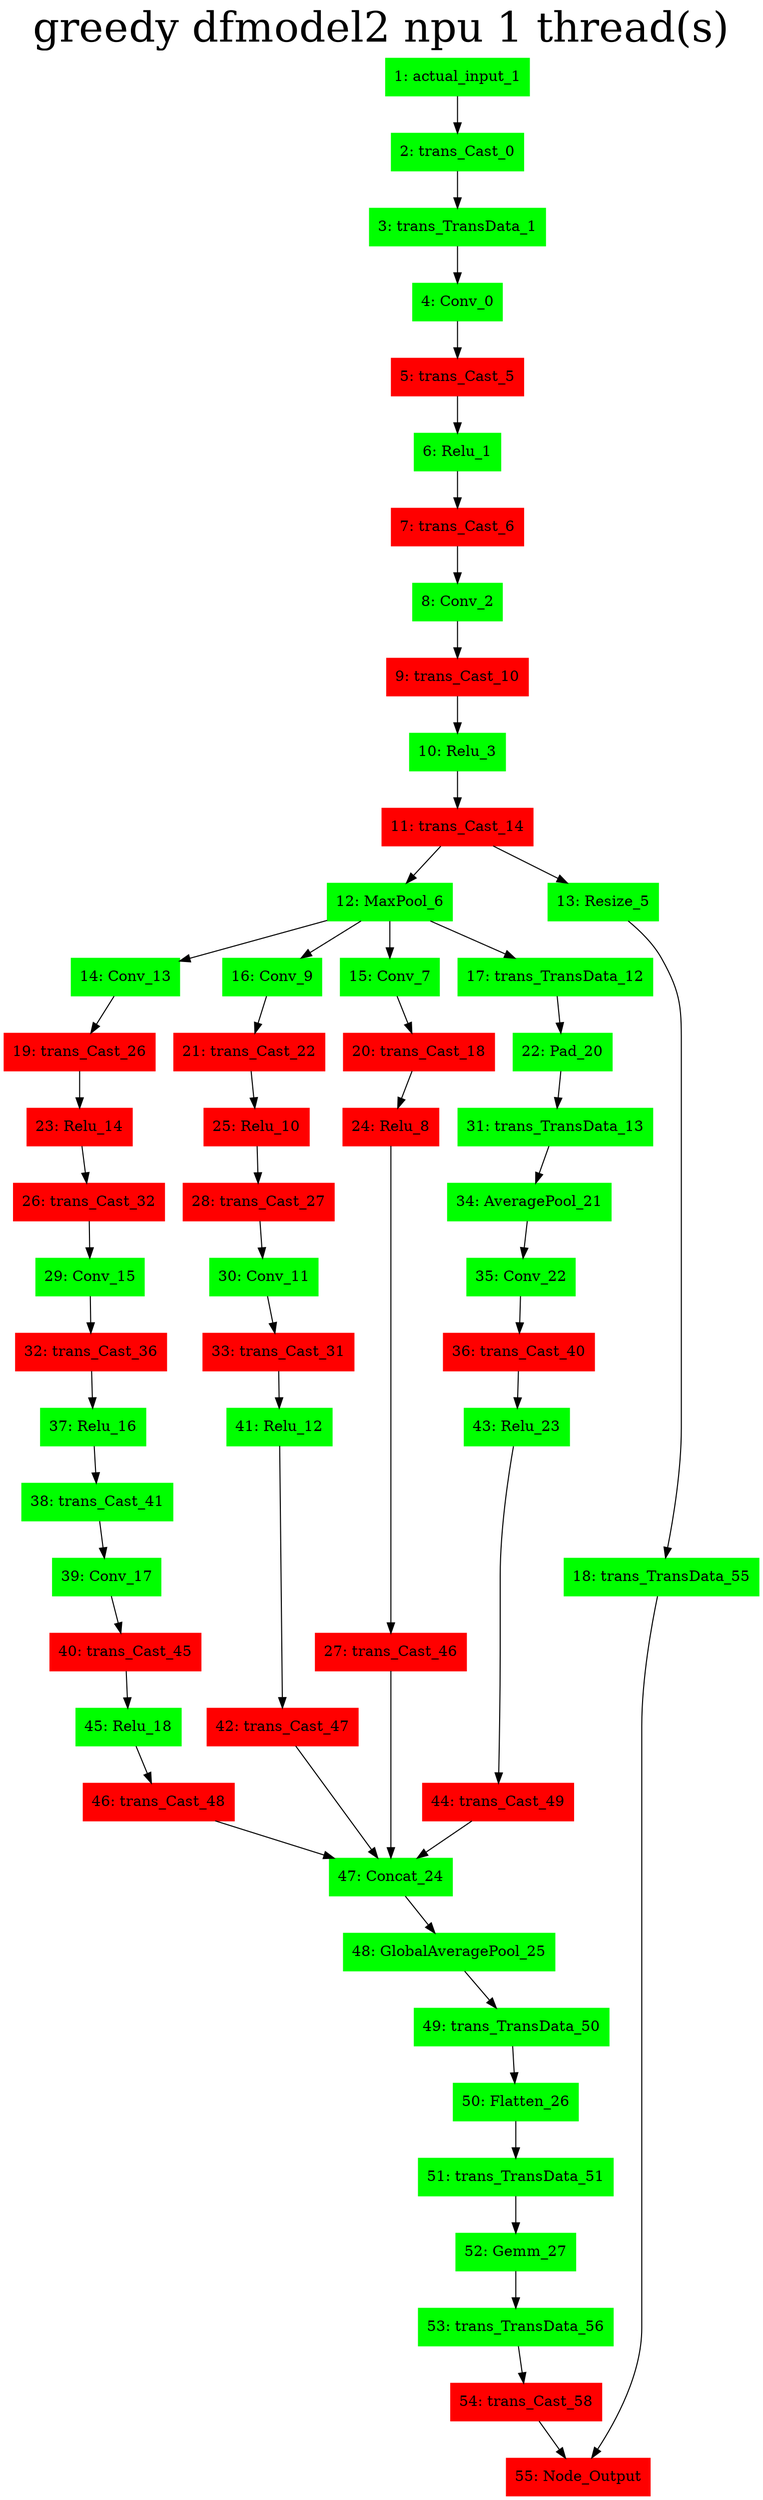 digraph G {
label     = "greedy dfmodel2 npu 1 thread(s)"
    labelloc  =  t // t: Place the graph's title on top.
    fontsize  = 40 // Make title stand out by giving a large font size
    fontcolor = black"1: actual_input_1"->"2: trans_Cast_0";
"1: actual_input_1" [shape=box,style=filled,color=green];
"2: trans_Cast_0"->"3: trans_TransData_1";
"2: trans_Cast_0" [shape=box,style=filled,color=green];
"3: trans_TransData_1"->"4: Conv_0";
"3: trans_TransData_1" [shape=box,style=filled,color=green];
"4: Conv_0"->"5: trans_Cast_5";
"4: Conv_0" [shape=box,style=filled,color=green];
"5: trans_Cast_5"->"6: Relu_1";
"5: trans_Cast_5" [shape=box,style=filled,color=red];
"6: Relu_1"->"7: trans_Cast_6";
"6: Relu_1" [shape=box,style=filled,color=green];
"7: trans_Cast_6"->"8: Conv_2";
"7: trans_Cast_6" [shape=box,style=filled,color=red];
"8: Conv_2"->"9: trans_Cast_10";
"8: Conv_2" [shape=box,style=filled,color=green];
"9: trans_Cast_10"->"10: Relu_3";
"9: trans_Cast_10" [shape=box,style=filled,color=red];
"10: Relu_3"->"11: trans_Cast_14";
"10: Relu_3" [shape=box,style=filled,color=green];
"11: trans_Cast_14"->"12: MaxPool_6";
"11: trans_Cast_14"->"13: Resize_5";
"11: trans_Cast_14" [shape=box,style=filled,color=red];
"13: Resize_5"->"18: trans_TransData_55";
"13: Resize_5" [shape=box,style=filled,color=green];
"18: trans_TransData_55"->"55: Node_Output";
"18: trans_TransData_55" [shape=box,style=filled,color=green];
"12: MaxPool_6"->"14: Conv_13";
"12: MaxPool_6"->"16: Conv_9";
"12: MaxPool_6"->"15: Conv_7";
"12: MaxPool_6"->"17: trans_TransData_12";
"12: MaxPool_6" [shape=box,style=filled,color=green];
"15: Conv_7"->"20: trans_Cast_18";
"15: Conv_7" [shape=box,style=filled,color=green];
"20: trans_Cast_18"->"24: Relu_8";
"20: trans_Cast_18" [shape=box,style=filled,color=red];
"24: Relu_8"->"27: trans_Cast_46";
"24: Relu_8" [shape=box,style=filled,color=red];
"27: trans_Cast_46"->"47: Concat_24";
"27: trans_Cast_46" [shape=box,style=filled,color=red];
"16: Conv_9"->"21: trans_Cast_22";
"16: Conv_9" [shape=box,style=filled,color=green];
"21: trans_Cast_22"->"25: Relu_10";
"21: trans_Cast_22" [shape=box,style=filled,color=red];
"25: Relu_10"->"28: trans_Cast_27";
"25: Relu_10" [shape=box,style=filled,color=red];
"28: trans_Cast_27"->"30: Conv_11";
"28: trans_Cast_27" [shape=box,style=filled,color=red];
"30: Conv_11"->"33: trans_Cast_31";
"30: Conv_11" [shape=box,style=filled,color=green];
"33: trans_Cast_31"->"41: Relu_12";
"33: trans_Cast_31" [shape=box,style=filled,color=red];
"41: Relu_12"->"42: trans_Cast_47";
"41: Relu_12" [shape=box,style=filled,color=green];
"42: trans_Cast_47"->"47: Concat_24";
"42: trans_Cast_47" [shape=box,style=filled,color=red];
"14: Conv_13"->"19: trans_Cast_26";
"14: Conv_13" [shape=box,style=filled,color=green];
"19: trans_Cast_26"->"23: Relu_14";
"19: trans_Cast_26" [shape=box,style=filled,color=red];
"23: Relu_14"->"26: trans_Cast_32";
"23: Relu_14" [shape=box,style=filled,color=red];
"26: trans_Cast_32"->"29: Conv_15";
"26: trans_Cast_32" [shape=box,style=filled,color=red];
"29: Conv_15"->"32: trans_Cast_36";
"29: Conv_15" [shape=box,style=filled,color=green];
"32: trans_Cast_36"->"37: Relu_16";
"32: trans_Cast_36" [shape=box,style=filled,color=red];
"37: Relu_16"->"38: trans_Cast_41";
"37: Relu_16" [shape=box,style=filled,color=green];
"38: trans_Cast_41"->"39: Conv_17";
"38: trans_Cast_41" [shape=box,style=filled,color=green];
"39: Conv_17"->"40: trans_Cast_45";
"39: Conv_17" [shape=box,style=filled,color=green];
"40: trans_Cast_45"->"45: Relu_18";
"40: trans_Cast_45" [shape=box,style=filled,color=red];
"45: Relu_18"->"46: trans_Cast_48";
"45: Relu_18" [shape=box,style=filled,color=green];
"46: trans_Cast_48"->"47: Concat_24";
"46: trans_Cast_48" [shape=box,style=filled,color=red];
"17: trans_TransData_12"->"22: Pad_20";
"17: trans_TransData_12" [shape=box,style=filled,color=green];
"22: Pad_20"->"31: trans_TransData_13";
"22: Pad_20" [shape=box,style=filled,color=green];
"31: trans_TransData_13"->"34: AveragePool_21";
"31: trans_TransData_13" [shape=box,style=filled,color=green];
"34: AveragePool_21"->"35: Conv_22";
"34: AveragePool_21" [shape=box,style=filled,color=green];
"35: Conv_22"->"36: trans_Cast_40";
"35: Conv_22" [shape=box,style=filled,color=green];
"36: trans_Cast_40"->"43: Relu_23";
"36: trans_Cast_40" [shape=box,style=filled,color=red];
"43: Relu_23"->"44: trans_Cast_49";
"43: Relu_23" [shape=box,style=filled,color=green];
"44: trans_Cast_49"->"47: Concat_24";
"44: trans_Cast_49" [shape=box,style=filled,color=red];
"47: Concat_24"->"48: GlobalAveragePool_25";
"47: Concat_24" [shape=box,style=filled,color=green];
"48: GlobalAveragePool_25"->"49: trans_TransData_50";
"48: GlobalAveragePool_25" [shape=box,style=filled,color=green];
"49: trans_TransData_50"->"50: Flatten_26";
"49: trans_TransData_50" [shape=box,style=filled,color=green];
"50: Flatten_26"->"51: trans_TransData_51";
"50: Flatten_26" [shape=box,style=filled,color=green];
"51: trans_TransData_51"->"52: Gemm_27";
"51: trans_TransData_51" [shape=box,style=filled,color=green];
"52: Gemm_27"->"53: trans_TransData_56";
"52: Gemm_27" [shape=box,style=filled,color=green];
"53: trans_TransData_56"->"54: trans_Cast_58";
"53: trans_TransData_56" [shape=box,style=filled,color=green];
"54: trans_Cast_58"->"55: Node_Output";
"54: trans_Cast_58" [shape=box,style=filled,color=red];
"55: Node_Output" [shape=box,style=filled,color=red];
}